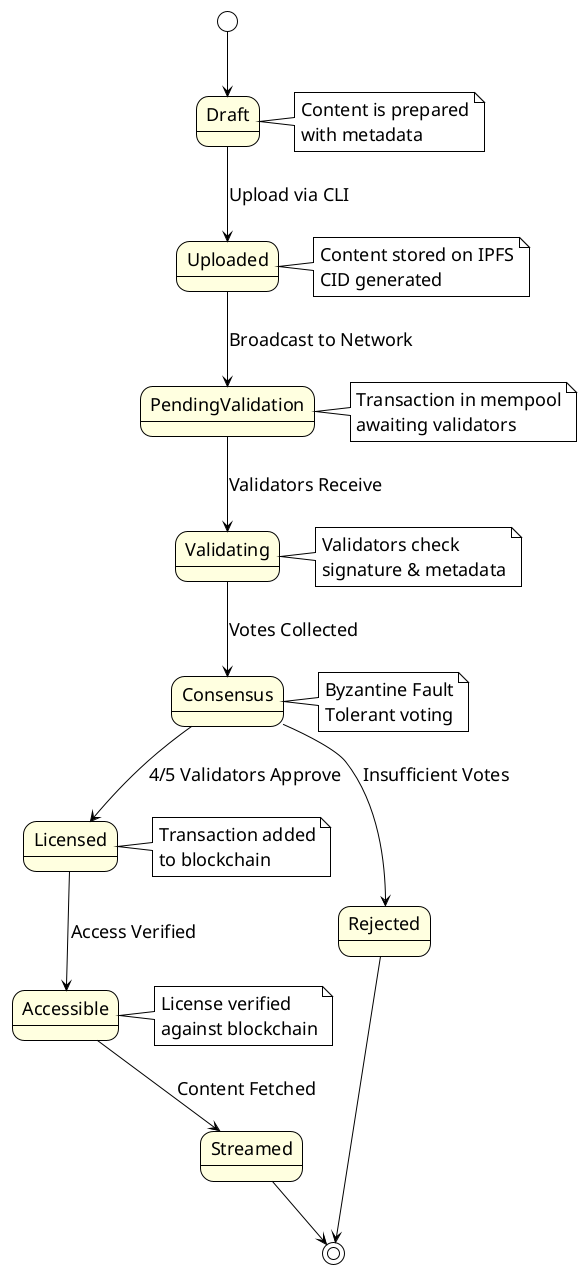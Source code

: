 @startuml
!theme plain
skinparam defaultFontSize 18
skinparam state {
  BackgroundColor LightYellow
  BorderColor Black
}

[*] --> Draft
Draft --> Uploaded : Upload via CLI
Uploaded --> PendingValidation : Broadcast to Network
PendingValidation --> Validating : Validators Receive
Validating --> Consensus : Votes Collected
Consensus --> Licensed : 4/5 Validators Approve
Consensus --> Rejected : Insufficient Votes
Rejected --> [*]
Licensed --> Accessible : Access Verified
Accessible --> Streamed : Content Fetched
Streamed --> [*]

note right of Draft
  Content is prepared
  with metadata
end note

note right of Uploaded
  Content stored on IPFS
  CID generated
end note

note right of PendingValidation
  Transaction in mempool
  awaiting validators
end note

note right of Validating
  Validators check
  signature & metadata
end note

note right of Consensus
  Byzantine Fault
  Tolerant voting
end note

note right of Licensed
  Transaction added
  to blockchain
end note

note right of Accessible
  License verified
  against blockchain
end note

@enduml

